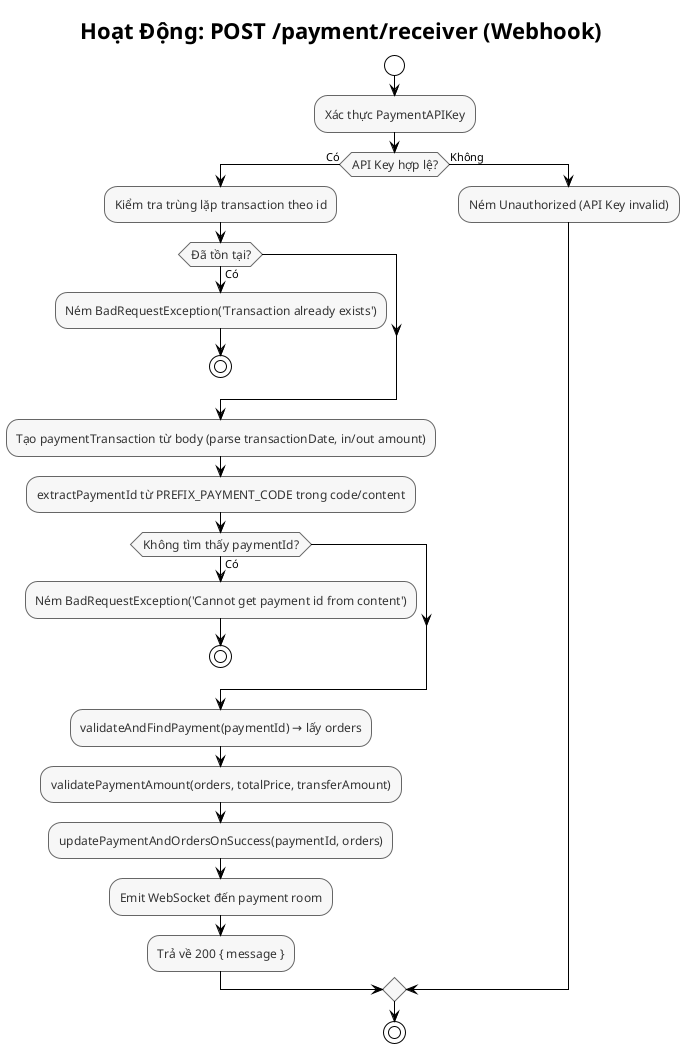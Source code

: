 @startuml Sepay - Receiver Activity
!theme plain
skinparam backgroundColor #FFFFFF
skinparam activityFontSize 12
skinparam activityFontColor #333333
skinparam activityBorderColor #666666
skinparam activityBackgroundColor #F7F7F7

title Hoạt Động: POST /payment/receiver (Webhook)

start
:Xác thực PaymentAPIKey;
if (API Key hợp lệ?) then (Có)
  :Kiểm tra trùng lặp transaction theo id;
  if (Đã tồn tại?) then (Có)
    :Ném BadRequestException('Transaction already exists');
    stop
  endif
  :Tạo paymentTransaction từ body (parse transactionDate, in/out amount);
  :extractPaymentId từ PREFIX_PAYMENT_CODE trong code/content;
  if (Không tìm thấy paymentId?) then (Có)
    :Ném BadRequestException('Cannot get payment id from content');
    stop
  endif
  :validateAndFindPayment(paymentId) → lấy orders;
  :validatePaymentAmount(orders, totalPrice, transferAmount);
  :updatePaymentAndOrdersOnSuccess(paymentId, orders);
  :Emit WebSocket đến payment room;
  :Trả về 200 { message };
else (Không)
  :Ném Unauthorized (API Key invalid);
endif
stop

@enduml


